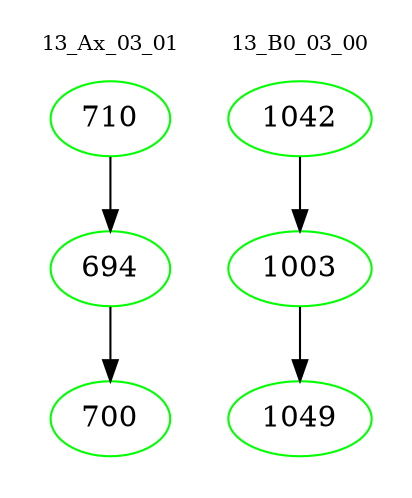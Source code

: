 digraph{
subgraph cluster_0 {
color = white
label = "13_Ax_03_01";
fontsize=10;
T0_710 [label="710", color="green"]
T0_710 -> T0_694 [color="black"]
T0_694 [label="694", color="green"]
T0_694 -> T0_700 [color="black"]
T0_700 [label="700", color="green"]
}
subgraph cluster_1 {
color = white
label = "13_B0_03_00";
fontsize=10;
T1_1042 [label="1042", color="green"]
T1_1042 -> T1_1003 [color="black"]
T1_1003 [label="1003", color="green"]
T1_1003 -> T1_1049 [color="black"]
T1_1049 [label="1049", color="green"]
}
}
